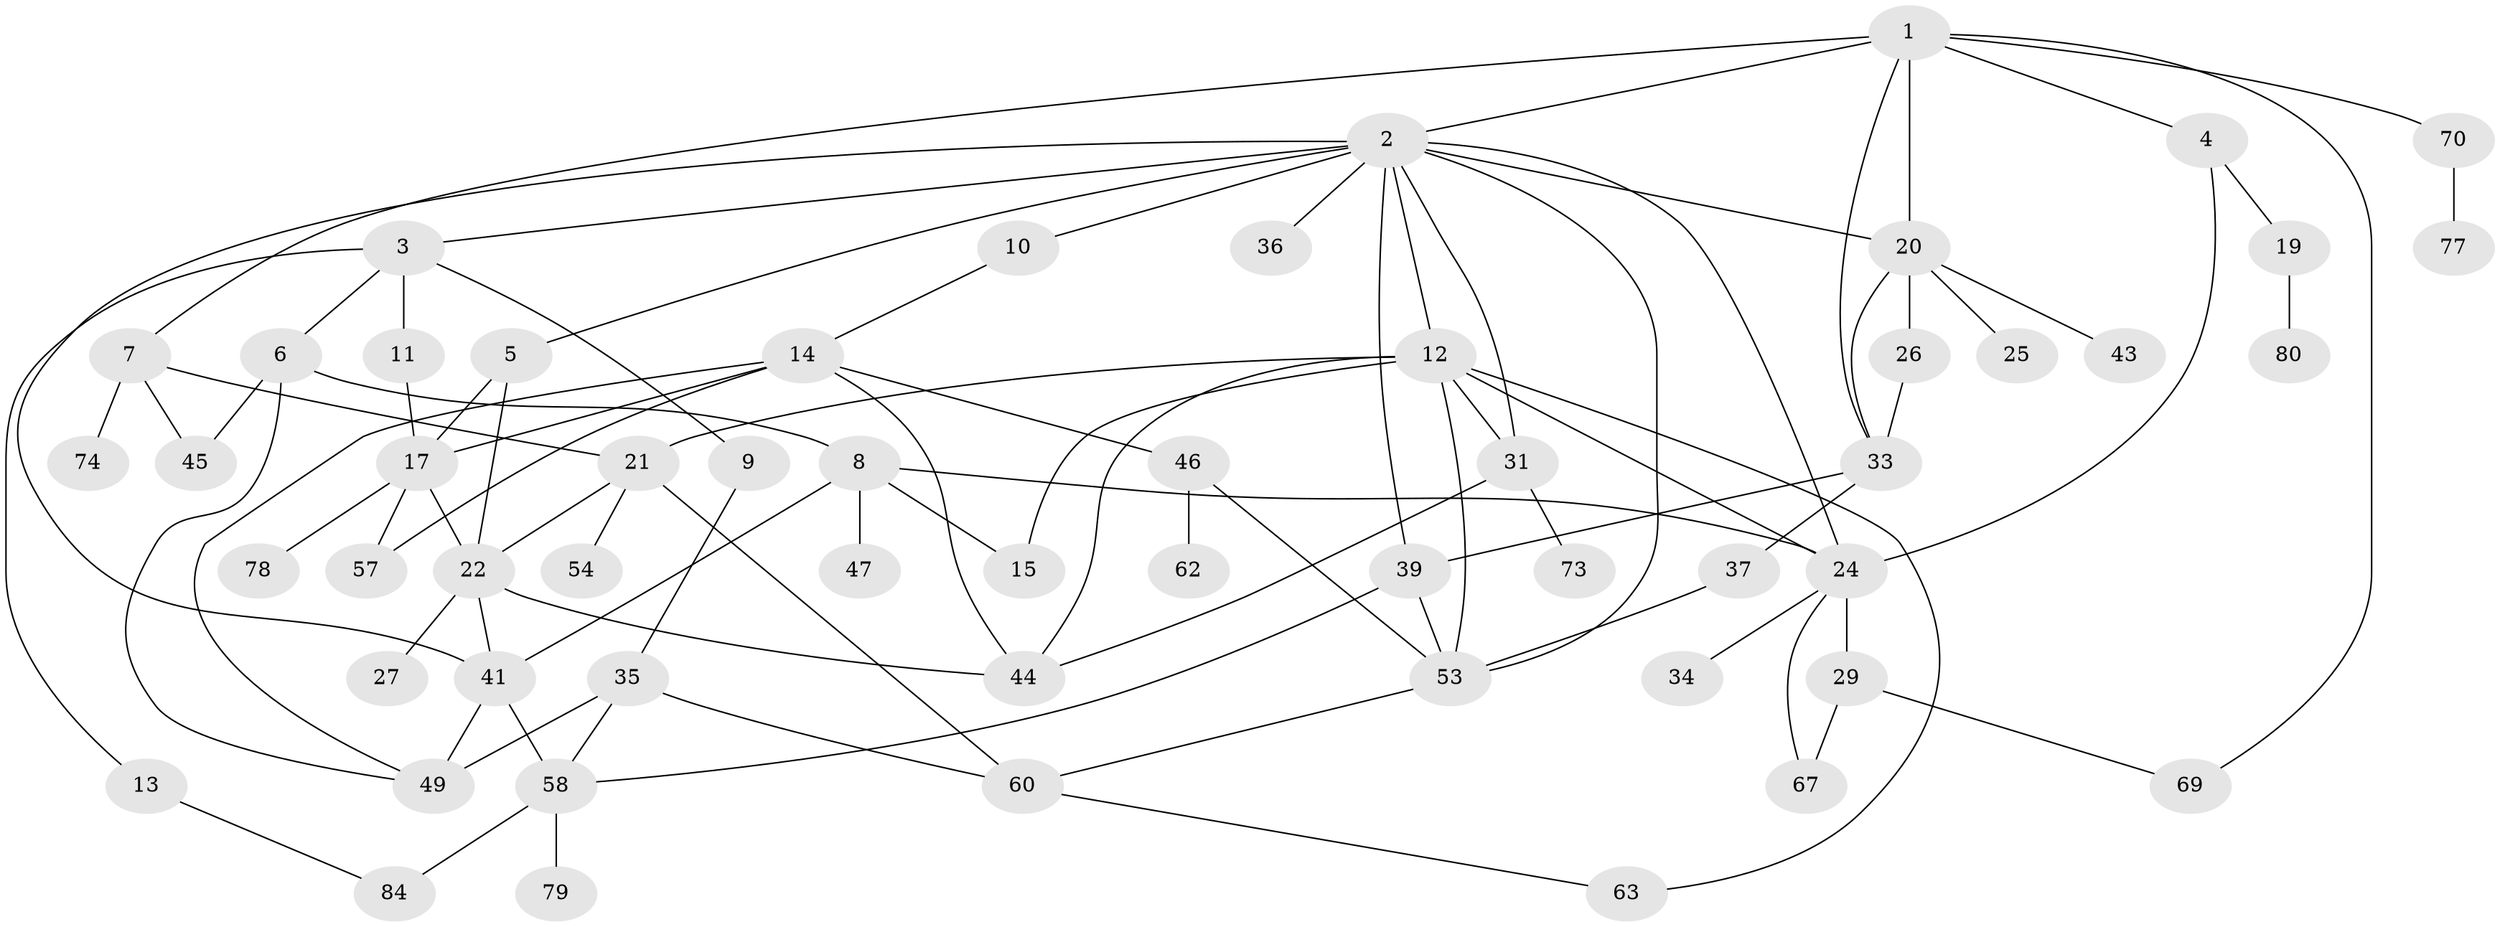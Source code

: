 // original degree distribution, {6: 0.047058823529411764, 8: 0.011764705882352941, 3: 0.18823529411764706, 5: 0.10588235294117647, 2: 0.23529411764705882, 4: 0.1411764705882353, 1: 0.25882352941176473, 7: 0.011764705882352941}
// Generated by graph-tools (version 1.1) at 2025/41/03/06/25 10:41:29]
// undirected, 56 vertices, 91 edges
graph export_dot {
graph [start="1"]
  node [color=gray90,style=filled];
  1 [super="+68"];
  2 [super="+32"];
  3 [super="+40"];
  4;
  5;
  6 [super="+18"];
  7 [super="+82"];
  8 [super="+16"];
  9;
  10;
  11 [super="+81"];
  12 [super="+65"];
  13 [super="+50"];
  14 [super="+38"];
  15;
  17 [super="+30"];
  19 [super="+48"];
  20 [super="+23"];
  21 [super="+42"];
  22 [super="+28"];
  24 [super="+52"];
  25;
  26;
  27;
  29 [super="+55"];
  31 [super="+59"];
  33 [super="+72"];
  34;
  35 [super="+66"];
  36;
  37 [super="+85"];
  39 [super="+75"];
  41 [super="+76"];
  43;
  44 [super="+56"];
  45 [super="+71"];
  46 [super="+51"];
  47;
  49;
  53 [super="+64"];
  54;
  57;
  58 [super="+61"];
  60 [super="+83"];
  62;
  63;
  67;
  69;
  70;
  73;
  74;
  77;
  78;
  79;
  80;
  84;
  1 -- 2;
  1 -- 4;
  1 -- 7;
  1 -- 69;
  1 -- 33;
  1 -- 20;
  1 -- 70;
  2 -- 3;
  2 -- 5;
  2 -- 10;
  2 -- 12;
  2 -- 20;
  2 -- 31;
  2 -- 36;
  2 -- 53;
  2 -- 24;
  2 -- 41;
  2 -- 39;
  3 -- 6;
  3 -- 9;
  3 -- 11;
  3 -- 13;
  4 -- 19;
  4 -- 24;
  5 -- 22;
  5 -- 17;
  6 -- 8;
  6 -- 49;
  6 -- 45;
  7 -- 45;
  7 -- 74;
  7 -- 21;
  8 -- 24;
  8 -- 41;
  8 -- 47;
  8 -- 15;
  9 -- 35;
  10 -- 14;
  11 -- 17;
  12 -- 15;
  12 -- 21;
  12 -- 44;
  12 -- 63;
  12 -- 53;
  12 -- 31;
  12 -- 24;
  13 -- 84;
  14 -- 17;
  14 -- 46;
  14 -- 49;
  14 -- 44;
  14 -- 57;
  17 -- 78;
  17 -- 57;
  17 -- 22;
  19 -- 80;
  20 -- 26;
  20 -- 25;
  20 -- 43;
  20 -- 33;
  21 -- 60;
  21 -- 54;
  21 -- 22;
  22 -- 27;
  22 -- 44;
  22 -- 41;
  24 -- 29 [weight=2];
  24 -- 34;
  24 -- 67;
  26 -- 33;
  29 -- 67;
  29 -- 69;
  31 -- 44;
  31 -- 73;
  33 -- 37;
  33 -- 39;
  35 -- 60;
  35 -- 58;
  35 -- 49;
  37 -- 53;
  39 -- 58;
  39 -- 53;
  41 -- 58;
  41 -- 49;
  46 -- 62;
  46 -- 53;
  53 -- 60;
  58 -- 84;
  58 -- 79;
  60 -- 63;
  70 -- 77;
}
